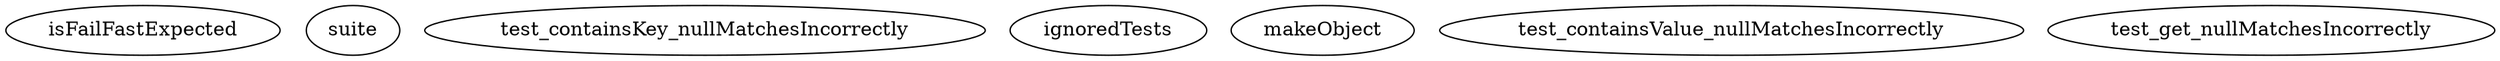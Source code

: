 digraph G {
isFailFastExpected;
suite;
test_containsKey_nullMatchesIncorrectly;
ignoredTests;
makeObject;
test_containsValue_nullMatchesIncorrectly;
test_get_nullMatchesIncorrectly;
}